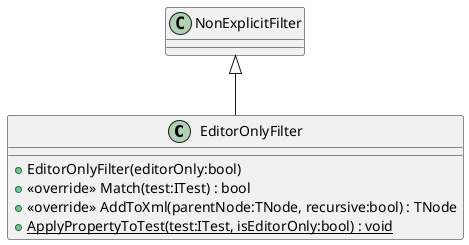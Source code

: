 @startuml
class EditorOnlyFilter {
    + EditorOnlyFilter(editorOnly:bool)
    + <<override>> Match(test:ITest) : bool
    + <<override>> AddToXml(parentNode:TNode, recursive:bool) : TNode
    + {static} ApplyPropertyToTest(test:ITest, isEditorOnly:bool) : void
}
NonExplicitFilter <|-- EditorOnlyFilter
@enduml
